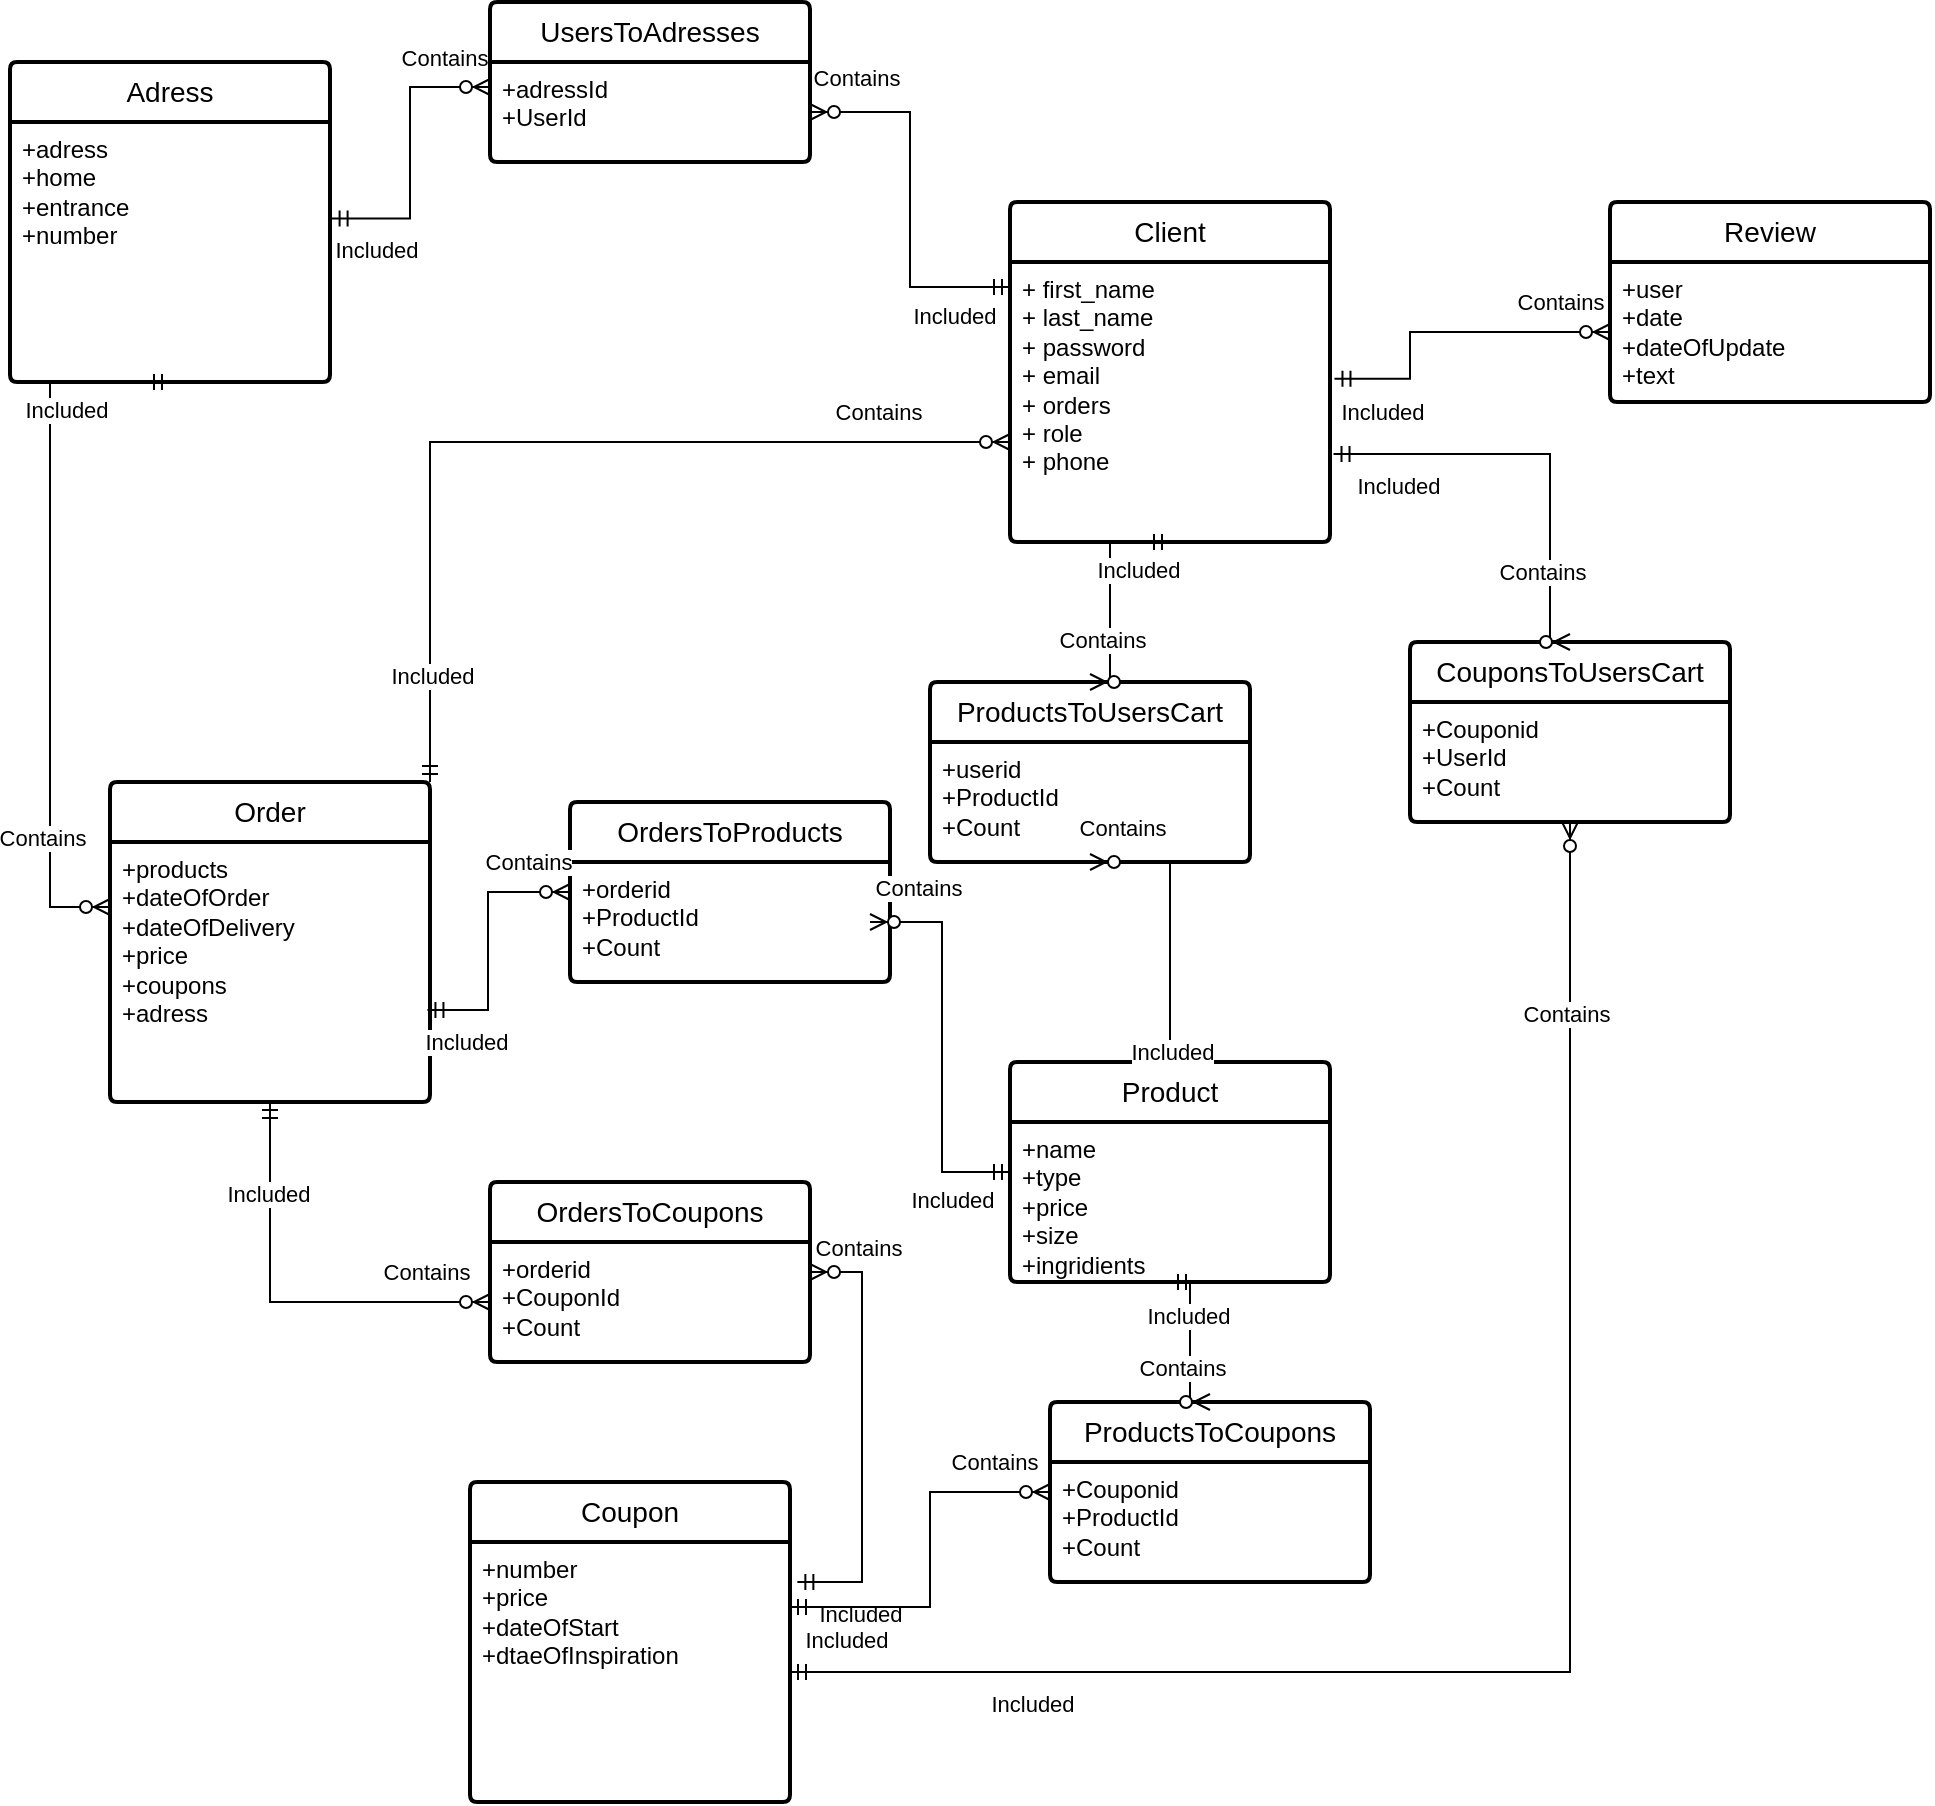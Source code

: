 <mxfile version="22.0.2" type="device">
  <diagram name="Страница — 1" id="j8NeaPQq4FaoW0YNu0MQ">
    <mxGraphModel dx="2088" dy="1857" grid="1" gridSize="10" guides="1" tooltips="1" connect="1" arrows="1" fold="1" page="1" pageScale="1" pageWidth="827" pageHeight="1169" math="0" shadow="0">
      <root>
        <mxCell id="0" />
        <mxCell id="1" parent="0" />
        <mxCell id="s82BNTiHbq3g5wNBVeE_-1" value="Client" style="swimlane;childLayout=stackLayout;horizontal=1;startSize=30;horizontalStack=0;rounded=1;fontSize=14;fontStyle=0;strokeWidth=2;resizeParent=0;resizeLast=1;shadow=0;dashed=0;align=center;arcSize=4;whiteSpace=wrap;html=1;" parent="1" vertex="1">
          <mxGeometry x="500" y="80" width="160" height="170" as="geometry" />
        </mxCell>
        <mxCell id="s82BNTiHbq3g5wNBVeE_-2" value="+ first_name&lt;br&gt;+ last_name&lt;br&gt;+ password&lt;br&gt;+ email&lt;br&gt;+ orders&lt;br&gt;+ role&lt;br&gt;+ phone" style="align=left;strokeColor=none;fillColor=none;spacingLeft=4;fontSize=12;verticalAlign=top;resizable=0;rotatable=0;part=1;html=1;" parent="s82BNTiHbq3g5wNBVeE_-1" vertex="1">
          <mxGeometry y="30" width="160" height="140" as="geometry" />
        </mxCell>
        <mxCell id="GTcmixg37_vYdclQBQrY-1" value="" style="fontSize=12;html=1;endArrow=ERzeroToMany;startArrow=ERmandOne;rounded=0;edgeStyle=elbowEdgeStyle;entryX=0;entryY=0.5;entryDx=0;entryDy=0;" parent="1" source="GTcmixg37_vYdclQBQrY-4" edge="1">
          <mxGeometry width="100" height="100" relative="1" as="geometry">
            <mxPoint x="90" y="245" as="sourcePoint" />
            <mxPoint x="500" y="200" as="targetPoint" />
            <Array as="points">
              <mxPoint x="210" y="285" />
            </Array>
          </mxGeometry>
        </mxCell>
        <mxCell id="GTcmixg37_vYdclQBQrY-2" value="Contains" style="edgeLabel;html=1;align=center;verticalAlign=middle;resizable=0;points=[];" parent="GTcmixg37_vYdclQBQrY-1" vertex="1" connectable="0">
          <mxGeometry x="0.726" y="-1" relative="1" as="geometry">
            <mxPoint x="-3" y="-16" as="offset" />
          </mxGeometry>
        </mxCell>
        <mxCell id="GTcmixg37_vYdclQBQrY-3" value="Included" style="edgeLabel;html=1;align=center;verticalAlign=middle;resizable=0;points=[];" parent="GTcmixg37_vYdclQBQrY-1" vertex="1" connectable="0">
          <mxGeometry x="-0.704" y="-1" relative="1" as="geometry">
            <mxPoint y="15" as="offset" />
          </mxGeometry>
        </mxCell>
        <mxCell id="GTcmixg37_vYdclQBQrY-4" value="Order" style="swimlane;childLayout=stackLayout;horizontal=1;startSize=30;horizontalStack=0;rounded=1;fontSize=14;fontStyle=0;strokeWidth=2;resizeParent=0;resizeLast=1;shadow=0;dashed=0;align=center;arcSize=4;whiteSpace=wrap;html=1;" parent="1" vertex="1">
          <mxGeometry x="50" y="370" width="160" height="160" as="geometry" />
        </mxCell>
        <mxCell id="GTcmixg37_vYdclQBQrY-5" value="+products&lt;br&gt;+dateOfOrder&lt;br&gt;+dateOfDelivery&lt;br&gt;+price&lt;br&gt;+coupons&lt;br&gt;+adress" style="align=left;strokeColor=none;fillColor=none;spacingLeft=4;fontSize=12;verticalAlign=top;resizable=0;rotatable=0;part=1;html=1;" parent="GTcmixg37_vYdclQBQrY-4" vertex="1">
          <mxGeometry y="30" width="160" height="130" as="geometry" />
        </mxCell>
        <mxCell id="GTcmixg37_vYdclQBQrY-8" value="Product" style="swimlane;childLayout=stackLayout;horizontal=1;startSize=30;horizontalStack=0;rounded=1;fontSize=14;fontStyle=0;strokeWidth=2;resizeParent=0;resizeLast=1;shadow=0;dashed=0;align=center;arcSize=4;whiteSpace=wrap;html=1;" parent="1" vertex="1">
          <mxGeometry x="500" y="510" width="160" height="110" as="geometry" />
        </mxCell>
        <mxCell id="GTcmixg37_vYdclQBQrY-9" value="+name&lt;br&gt;+type&lt;br&gt;+price&lt;br&gt;+size&lt;br&gt;+ingridients" style="align=left;strokeColor=none;fillColor=none;spacingLeft=4;fontSize=12;verticalAlign=top;resizable=0;rotatable=0;part=1;html=1;" parent="GTcmixg37_vYdclQBQrY-8" vertex="1">
          <mxGeometry y="30" width="160" height="80" as="geometry" />
        </mxCell>
        <mxCell id="GTcmixg37_vYdclQBQrY-20" value="Coupon" style="swimlane;childLayout=stackLayout;horizontal=1;startSize=30;horizontalStack=0;rounded=1;fontSize=14;fontStyle=0;strokeWidth=2;resizeParent=0;resizeLast=1;shadow=0;dashed=0;align=center;arcSize=4;whiteSpace=wrap;html=1;" parent="1" vertex="1">
          <mxGeometry x="230" y="720" width="160" height="160" as="geometry" />
        </mxCell>
        <mxCell id="GTcmixg37_vYdclQBQrY-21" value="+number&lt;br&gt;+price&lt;br&gt;+dateOfStart&lt;br&gt;+dtaeOfInspiration" style="align=left;strokeColor=none;fillColor=none;spacingLeft=4;fontSize=12;verticalAlign=top;resizable=0;rotatable=0;part=1;html=1;" parent="GTcmixg37_vYdclQBQrY-20" vertex="1">
          <mxGeometry y="30" width="160" height="130" as="geometry" />
        </mxCell>
        <mxCell id="GTcmixg37_vYdclQBQrY-25" value="Review" style="swimlane;childLayout=stackLayout;horizontal=1;startSize=30;horizontalStack=0;rounded=1;fontSize=14;fontStyle=0;strokeWidth=2;resizeParent=0;resizeLast=1;shadow=0;dashed=0;align=center;arcSize=4;whiteSpace=wrap;html=1;" parent="1" vertex="1">
          <mxGeometry x="800" y="80" width="160" height="100" as="geometry" />
        </mxCell>
        <mxCell id="GTcmixg37_vYdclQBQrY-26" value="+user&lt;br&gt;+date&lt;br&gt;+dateOfUpdate&lt;br&gt;+text" style="align=left;strokeColor=none;fillColor=none;spacingLeft=4;fontSize=12;verticalAlign=top;resizable=0;rotatable=0;part=1;html=1;" parent="GTcmixg37_vYdclQBQrY-25" vertex="1">
          <mxGeometry y="30" width="160" height="70" as="geometry" />
        </mxCell>
        <mxCell id="GTcmixg37_vYdclQBQrY-27" value="Adress" style="swimlane;childLayout=stackLayout;horizontal=1;startSize=30;horizontalStack=0;rounded=1;fontSize=14;fontStyle=0;strokeWidth=2;resizeParent=0;resizeLast=1;shadow=0;dashed=0;align=center;arcSize=4;whiteSpace=wrap;html=1;" parent="1" vertex="1">
          <mxGeometry y="10" width="160" height="160" as="geometry" />
        </mxCell>
        <mxCell id="GTcmixg37_vYdclQBQrY-28" value="+adress&lt;br&gt;+home&lt;br&gt;+entrance&lt;br&gt;+number&lt;br&gt;" style="align=left;strokeColor=none;fillColor=none;spacingLeft=4;fontSize=12;verticalAlign=top;resizable=0;rotatable=0;part=1;html=1;" parent="GTcmixg37_vYdclQBQrY-27" vertex="1">
          <mxGeometry y="30" width="160" height="130" as="geometry" />
        </mxCell>
        <mxCell id="GTcmixg37_vYdclQBQrY-29" value="" style="fontSize=12;html=1;endArrow=ERzeroToMany;startArrow=ERmandOne;rounded=0;edgeStyle=elbowEdgeStyle;exitX=1.005;exitY=0.371;exitDx=0;exitDy=0;exitPerimeter=0;entryX=0;entryY=0.25;entryDx=0;entryDy=0;" parent="1" source="GTcmixg37_vYdclQBQrY-28" edge="1" target="vJm-HgHADTFW0kuAcxGC-2">
          <mxGeometry width="100" height="100" relative="1" as="geometry">
            <mxPoint x="324" y="225" as="sourcePoint" />
            <mxPoint x="340" y="30" as="targetPoint" />
            <Array as="points">
              <mxPoint x="200" y="70" />
              <mxPoint x="300" y="80" />
            </Array>
          </mxGeometry>
        </mxCell>
        <mxCell id="GTcmixg37_vYdclQBQrY-30" value="Contains" style="edgeLabel;html=1;align=center;verticalAlign=middle;resizable=0;points=[];" parent="GTcmixg37_vYdclQBQrY-29" vertex="1" connectable="0">
          <mxGeometry x="0.726" y="-1" relative="1" as="geometry">
            <mxPoint x="-3" y="-16" as="offset" />
          </mxGeometry>
        </mxCell>
        <mxCell id="GTcmixg37_vYdclQBQrY-31" value="Included" style="edgeLabel;html=1;align=center;verticalAlign=middle;resizable=0;points=[];" parent="GTcmixg37_vYdclQBQrY-29" vertex="1" connectable="0">
          <mxGeometry x="-0.704" y="-1" relative="1" as="geometry">
            <mxPoint y="15" as="offset" />
          </mxGeometry>
        </mxCell>
        <mxCell id="GTcmixg37_vYdclQBQrY-32" value="" style="fontSize=12;html=1;endArrow=ERzeroToMany;startArrow=ERmandOne;rounded=0;edgeStyle=elbowEdgeStyle;entryX=0;entryY=0.25;entryDx=0;entryDy=0;exitX=0.5;exitY=1;exitDx=0;exitDy=0;" parent="1" source="GTcmixg37_vYdclQBQrY-28" target="GTcmixg37_vYdclQBQrY-5" edge="1">
          <mxGeometry width="100" height="100" relative="1" as="geometry">
            <mxPoint x="50" y="435" as="sourcePoint" />
            <mxPoint x="230" y="340" as="targetPoint" />
            <Array as="points">
              <mxPoint x="20" y="310" />
            </Array>
          </mxGeometry>
        </mxCell>
        <mxCell id="GTcmixg37_vYdclQBQrY-33" value="Contains" style="edgeLabel;html=1;align=center;verticalAlign=middle;resizable=0;points=[];" parent="GTcmixg37_vYdclQBQrY-32" vertex="1" connectable="0">
          <mxGeometry x="0.726" y="-1" relative="1" as="geometry">
            <mxPoint x="-3" y="-16" as="offset" />
          </mxGeometry>
        </mxCell>
        <mxCell id="GTcmixg37_vYdclQBQrY-34" value="Included" style="edgeLabel;html=1;align=center;verticalAlign=middle;resizable=0;points=[];" parent="GTcmixg37_vYdclQBQrY-32" vertex="1" connectable="0">
          <mxGeometry x="-0.704" y="-1" relative="1" as="geometry">
            <mxPoint y="15" as="offset" />
          </mxGeometry>
        </mxCell>
        <mxCell id="GTcmixg37_vYdclQBQrY-35" value="" style="fontSize=12;html=1;endArrow=ERzeroToMany;startArrow=ERmandOne;rounded=0;edgeStyle=elbowEdgeStyle;entryX=0;entryY=0.5;entryDx=0;entryDy=0;exitX=1.014;exitY=0.417;exitDx=0;exitDy=0;exitPerimeter=0;" parent="1" source="s82BNTiHbq3g5wNBVeE_-2" target="GTcmixg37_vYdclQBQrY-26" edge="1">
          <mxGeometry width="100" height="100" relative="1" as="geometry">
            <mxPoint x="660" y="435" as="sourcePoint" />
            <mxPoint x="840" y="340" as="targetPoint" />
            <Array as="points">
              <mxPoint x="700" y="190" />
            </Array>
          </mxGeometry>
        </mxCell>
        <mxCell id="GTcmixg37_vYdclQBQrY-36" value="Contains" style="edgeLabel;html=1;align=center;verticalAlign=middle;resizable=0;points=[];" parent="GTcmixg37_vYdclQBQrY-35" vertex="1" connectable="0">
          <mxGeometry x="0.726" y="-1" relative="1" as="geometry">
            <mxPoint x="-3" y="-16" as="offset" />
          </mxGeometry>
        </mxCell>
        <mxCell id="GTcmixg37_vYdclQBQrY-37" value="Included" style="edgeLabel;html=1;align=center;verticalAlign=middle;resizable=0;points=[];" parent="GTcmixg37_vYdclQBQrY-35" vertex="1" connectable="0">
          <mxGeometry x="-0.704" y="-1" relative="1" as="geometry">
            <mxPoint y="15" as="offset" />
          </mxGeometry>
        </mxCell>
        <mxCell id="vJm-HgHADTFW0kuAcxGC-1" value="UsersToAdresses" style="swimlane;childLayout=stackLayout;horizontal=1;startSize=30;horizontalStack=0;rounded=1;fontSize=14;fontStyle=0;strokeWidth=2;resizeParent=0;resizeLast=1;shadow=0;dashed=0;align=center;arcSize=4;whiteSpace=wrap;html=1;" vertex="1" parent="1">
          <mxGeometry x="240" y="-20" width="160" height="80" as="geometry" />
        </mxCell>
        <mxCell id="vJm-HgHADTFW0kuAcxGC-2" value="+adressId&lt;br&gt;+UserId" style="align=left;strokeColor=none;fillColor=none;spacingLeft=4;fontSize=12;verticalAlign=top;resizable=0;rotatable=0;part=1;html=1;" vertex="1" parent="vJm-HgHADTFW0kuAcxGC-1">
          <mxGeometry y="30" width="160" height="50" as="geometry" />
        </mxCell>
        <mxCell id="vJm-HgHADTFW0kuAcxGC-3" value="" style="fontSize=12;html=1;endArrow=ERzeroToMany;startArrow=ERmandOne;rounded=0;edgeStyle=elbowEdgeStyle;exitX=0;exitY=0.25;exitDx=0;exitDy=0;entryX=1;entryY=0.5;entryDx=0;entryDy=0;" edge="1" parent="1" source="s82BNTiHbq3g5wNBVeE_-1" target="vJm-HgHADTFW0kuAcxGC-2">
          <mxGeometry width="100" height="100" relative="1" as="geometry">
            <mxPoint x="171" y="98" as="sourcePoint" />
            <mxPoint x="264" y="13" as="targetPoint" />
            <Array as="points">
              <mxPoint x="450" y="80" />
              <mxPoint x="310" y="90" />
            </Array>
          </mxGeometry>
        </mxCell>
        <mxCell id="vJm-HgHADTFW0kuAcxGC-4" value="Contains" style="edgeLabel;html=1;align=center;verticalAlign=middle;resizable=0;points=[];" vertex="1" connectable="0" parent="vJm-HgHADTFW0kuAcxGC-3">
          <mxGeometry x="0.726" y="-1" relative="1" as="geometry">
            <mxPoint x="-3" y="-16" as="offset" />
          </mxGeometry>
        </mxCell>
        <mxCell id="vJm-HgHADTFW0kuAcxGC-5" value="Included" style="edgeLabel;html=1;align=center;verticalAlign=middle;resizable=0;points=[];" vertex="1" connectable="0" parent="vJm-HgHADTFW0kuAcxGC-3">
          <mxGeometry x="-0.704" y="-1" relative="1" as="geometry">
            <mxPoint y="15" as="offset" />
          </mxGeometry>
        </mxCell>
        <mxCell id="vJm-HgHADTFW0kuAcxGC-7" value="OrdersToProducts" style="swimlane;childLayout=stackLayout;horizontal=1;startSize=30;horizontalStack=0;rounded=1;fontSize=14;fontStyle=0;strokeWidth=2;resizeParent=0;resizeLast=1;shadow=0;dashed=0;align=center;arcSize=4;whiteSpace=wrap;html=1;" vertex="1" parent="1">
          <mxGeometry x="280" y="380" width="160" height="90" as="geometry" />
        </mxCell>
        <mxCell id="vJm-HgHADTFW0kuAcxGC-9" value="" style="fontSize=12;html=1;endArrow=ERzeroToMany;startArrow=ERmandOne;rounded=0;edgeStyle=elbowEdgeStyle;exitX=0;exitY=0.5;exitDx=0;exitDy=0;entryX=1;entryY=0.5;entryDx=0;entryDy=0;" edge="1" parent="vJm-HgHADTFW0kuAcxGC-7" source="GTcmixg37_vYdclQBQrY-8">
          <mxGeometry width="100" height="100" relative="1" as="geometry">
            <mxPoint x="236" y="148" as="sourcePoint" />
            <mxPoint x="150" y="60" as="targetPoint" />
            <Array as="points">
              <mxPoint x="186" y="105" />
              <mxPoint x="46" y="115" />
            </Array>
          </mxGeometry>
        </mxCell>
        <mxCell id="vJm-HgHADTFW0kuAcxGC-10" value="Contains" style="edgeLabel;html=1;align=center;verticalAlign=middle;resizable=0;points=[];" vertex="1" connectable="0" parent="vJm-HgHADTFW0kuAcxGC-9">
          <mxGeometry x="0.726" y="-1" relative="1" as="geometry">
            <mxPoint x="-3" y="-16" as="offset" />
          </mxGeometry>
        </mxCell>
        <mxCell id="vJm-HgHADTFW0kuAcxGC-11" value="Included" style="edgeLabel;html=1;align=center;verticalAlign=middle;resizable=0;points=[];" vertex="1" connectable="0" parent="vJm-HgHADTFW0kuAcxGC-9">
          <mxGeometry x="-0.704" y="-1" relative="1" as="geometry">
            <mxPoint y="15" as="offset" />
          </mxGeometry>
        </mxCell>
        <mxCell id="vJm-HgHADTFW0kuAcxGC-8" value="+orderid&lt;br&gt;+ProductId&lt;br&gt;+Count" style="align=left;strokeColor=none;fillColor=none;spacingLeft=4;fontSize=12;verticalAlign=top;resizable=0;rotatable=0;part=1;html=1;" vertex="1" parent="vJm-HgHADTFW0kuAcxGC-7">
          <mxGeometry y="30" width="160" height="60" as="geometry" />
        </mxCell>
        <mxCell id="vJm-HgHADTFW0kuAcxGC-12" value="" style="fontSize=12;html=1;endArrow=ERzeroToMany;startArrow=ERmandOne;rounded=0;edgeStyle=elbowEdgeStyle;exitX=0.992;exitY=0.646;exitDx=0;exitDy=0;exitPerimeter=0;" edge="1" parent="1" source="GTcmixg37_vYdclQBQrY-5">
          <mxGeometry width="100" height="100" relative="1" as="geometry">
            <mxPoint x="200" y="510" as="sourcePoint" />
            <mxPoint x="280" y="425" as="targetPoint" />
            <Array as="points">
              <mxPoint x="239" y="492" />
              <mxPoint x="339" y="502" />
            </Array>
          </mxGeometry>
        </mxCell>
        <mxCell id="vJm-HgHADTFW0kuAcxGC-13" value="Contains" style="edgeLabel;html=1;align=center;verticalAlign=middle;resizable=0;points=[];" vertex="1" connectable="0" parent="vJm-HgHADTFW0kuAcxGC-12">
          <mxGeometry x="0.726" y="-1" relative="1" as="geometry">
            <mxPoint x="-3" y="-16" as="offset" />
          </mxGeometry>
        </mxCell>
        <mxCell id="vJm-HgHADTFW0kuAcxGC-14" value="Included" style="edgeLabel;html=1;align=center;verticalAlign=middle;resizable=0;points=[];" vertex="1" connectable="0" parent="vJm-HgHADTFW0kuAcxGC-12">
          <mxGeometry x="-0.704" y="-1" relative="1" as="geometry">
            <mxPoint y="15" as="offset" />
          </mxGeometry>
        </mxCell>
        <mxCell id="vJm-HgHADTFW0kuAcxGC-16" value="OrdersToCoupons" style="swimlane;childLayout=stackLayout;horizontal=1;startSize=30;horizontalStack=0;rounded=1;fontSize=14;fontStyle=0;strokeWidth=2;resizeParent=0;resizeLast=1;shadow=0;dashed=0;align=center;arcSize=4;whiteSpace=wrap;html=1;" vertex="1" parent="1">
          <mxGeometry x="240" y="570" width="160" height="90" as="geometry" />
        </mxCell>
        <mxCell id="vJm-HgHADTFW0kuAcxGC-20" value="+orderid&lt;br&gt;+CouponId&lt;br&gt;+Count" style="align=left;strokeColor=none;fillColor=none;spacingLeft=4;fontSize=12;verticalAlign=top;resizable=0;rotatable=0;part=1;html=1;" vertex="1" parent="vJm-HgHADTFW0kuAcxGC-16">
          <mxGeometry y="30" width="160" height="60" as="geometry" />
        </mxCell>
        <mxCell id="vJm-HgHADTFW0kuAcxGC-17" value="" style="fontSize=12;html=1;endArrow=ERzeroToMany;startArrow=ERmandOne;rounded=0;edgeStyle=elbowEdgeStyle;exitX=1.023;exitY=0.154;exitDx=0;exitDy=0;exitPerimeter=0;entryX=1;entryY=0.25;entryDx=0;entryDy=0;" edge="1" parent="1" source="GTcmixg37_vYdclQBQrY-21" target="vJm-HgHADTFW0kuAcxGC-20">
          <mxGeometry width="100" height="100" relative="1" as="geometry">
            <mxPoint x="476" y="718" as="sourcePoint" />
            <mxPoint x="480" y="630" as="targetPoint" />
            <Array as="points">
              <mxPoint x="426" y="675" />
              <mxPoint x="286" y="685" />
            </Array>
          </mxGeometry>
        </mxCell>
        <mxCell id="vJm-HgHADTFW0kuAcxGC-18" value="Contains" style="edgeLabel;html=1;align=center;verticalAlign=middle;resizable=0;points=[];" vertex="1" connectable="0" parent="vJm-HgHADTFW0kuAcxGC-17">
          <mxGeometry x="0.726" y="-1" relative="1" as="geometry">
            <mxPoint x="-3" y="-16" as="offset" />
          </mxGeometry>
        </mxCell>
        <mxCell id="vJm-HgHADTFW0kuAcxGC-19" value="Included" style="edgeLabel;html=1;align=center;verticalAlign=middle;resizable=0;points=[];" vertex="1" connectable="0" parent="vJm-HgHADTFW0kuAcxGC-17">
          <mxGeometry x="-0.704" y="-1" relative="1" as="geometry">
            <mxPoint y="15" as="offset" />
          </mxGeometry>
        </mxCell>
        <mxCell id="vJm-HgHADTFW0kuAcxGC-22" value="" style="fontSize=12;html=1;endArrow=ERzeroToMany;startArrow=ERmandOne;rounded=0;edgeStyle=elbowEdgeStyle;exitX=0.5;exitY=1;exitDx=0;exitDy=0;entryX=0;entryY=0.5;entryDx=0;entryDy=0;" edge="1" parent="1" source="GTcmixg37_vYdclQBQrY-5" target="vJm-HgHADTFW0kuAcxGC-20">
          <mxGeometry width="100" height="100" relative="1" as="geometry">
            <mxPoint x="404" y="780" as="sourcePoint" />
            <mxPoint x="410" y="625" as="targetPoint" />
            <Array as="points">
              <mxPoint x="130" y="610" />
              <mxPoint x="296" y="695" />
            </Array>
          </mxGeometry>
        </mxCell>
        <mxCell id="vJm-HgHADTFW0kuAcxGC-23" value="Contains" style="edgeLabel;html=1;align=center;verticalAlign=middle;resizable=0;points=[];" vertex="1" connectable="0" parent="vJm-HgHADTFW0kuAcxGC-22">
          <mxGeometry x="0.726" y="-1" relative="1" as="geometry">
            <mxPoint x="-3" y="-16" as="offset" />
          </mxGeometry>
        </mxCell>
        <mxCell id="vJm-HgHADTFW0kuAcxGC-24" value="Included" style="edgeLabel;html=1;align=center;verticalAlign=middle;resizable=0;points=[];" vertex="1" connectable="0" parent="vJm-HgHADTFW0kuAcxGC-22">
          <mxGeometry x="-0.704" y="-1" relative="1" as="geometry">
            <mxPoint y="15" as="offset" />
          </mxGeometry>
        </mxCell>
        <mxCell id="vJm-HgHADTFW0kuAcxGC-25" value="ProductsToUsersCart" style="swimlane;childLayout=stackLayout;horizontal=1;startSize=30;horizontalStack=0;rounded=1;fontSize=14;fontStyle=0;strokeWidth=2;resizeParent=0;resizeLast=1;shadow=0;dashed=0;align=center;arcSize=4;whiteSpace=wrap;html=1;" vertex="1" parent="1">
          <mxGeometry x="460" y="320" width="160" height="90" as="geometry" />
        </mxCell>
        <mxCell id="vJm-HgHADTFW0kuAcxGC-29" value="+userid&lt;br&gt;+ProductId&lt;br&gt;+Count" style="align=left;strokeColor=none;fillColor=none;spacingLeft=4;fontSize=12;verticalAlign=top;resizable=0;rotatable=0;part=1;html=1;" vertex="1" parent="vJm-HgHADTFW0kuAcxGC-25">
          <mxGeometry y="30" width="160" height="60" as="geometry" />
        </mxCell>
        <mxCell id="vJm-HgHADTFW0kuAcxGC-31" value="" style="fontSize=12;html=1;endArrow=ERzeroToMany;startArrow=ERmandOne;rounded=0;edgeStyle=elbowEdgeStyle;entryX=0.5;entryY=0;entryDx=0;entryDy=0;exitX=0.5;exitY=1;exitDx=0;exitDy=0;" edge="1" parent="1" source="s82BNTiHbq3g5wNBVeE_-2" target="vJm-HgHADTFW0kuAcxGC-25">
          <mxGeometry width="100" height="100" relative="1" as="geometry">
            <mxPoint x="680" y="340" as="sourcePoint" />
            <mxPoint x="750" y="250" as="targetPoint" />
            <Array as="points">
              <mxPoint x="550" y="290" />
              <mxPoint x="646" y="305" />
            </Array>
          </mxGeometry>
        </mxCell>
        <mxCell id="vJm-HgHADTFW0kuAcxGC-32" value="Contains" style="edgeLabel;html=1;align=center;verticalAlign=middle;resizable=0;points=[];" vertex="1" connectable="0" parent="vJm-HgHADTFW0kuAcxGC-31">
          <mxGeometry x="0.726" y="-1" relative="1" as="geometry">
            <mxPoint x="-3" y="-16" as="offset" />
          </mxGeometry>
        </mxCell>
        <mxCell id="vJm-HgHADTFW0kuAcxGC-33" value="Included" style="edgeLabel;html=1;align=center;verticalAlign=middle;resizable=0;points=[];" vertex="1" connectable="0" parent="vJm-HgHADTFW0kuAcxGC-31">
          <mxGeometry x="-0.704" y="-1" relative="1" as="geometry">
            <mxPoint y="15" as="offset" />
          </mxGeometry>
        </mxCell>
        <mxCell id="vJm-HgHADTFW0kuAcxGC-26" value="" style="fontSize=12;html=1;endArrow=ERzeroToMany;startArrow=ERmandOne;rounded=0;edgeStyle=elbowEdgeStyle;exitX=0.5;exitY=0;exitDx=0;exitDy=0;entryX=0.5;entryY=1;entryDx=0;entryDy=0;" edge="1" parent="1" source="GTcmixg37_vYdclQBQrY-8" target="vJm-HgHADTFW0kuAcxGC-29">
          <mxGeometry width="100" height="100" relative="1" as="geometry">
            <mxPoint x="736" y="478" as="sourcePoint" />
            <mxPoint x="650" y="390" as="targetPoint" />
            <Array as="points">
              <mxPoint x="580" y="460" />
              <mxPoint x="546" y="445" />
            </Array>
          </mxGeometry>
        </mxCell>
        <mxCell id="vJm-HgHADTFW0kuAcxGC-27" value="Contains" style="edgeLabel;html=1;align=center;verticalAlign=middle;resizable=0;points=[];" vertex="1" connectable="0" parent="vJm-HgHADTFW0kuAcxGC-26">
          <mxGeometry x="0.726" y="-1" relative="1" as="geometry">
            <mxPoint x="-3" y="-16" as="offset" />
          </mxGeometry>
        </mxCell>
        <mxCell id="vJm-HgHADTFW0kuAcxGC-28" value="Included" style="edgeLabel;html=1;align=center;verticalAlign=middle;resizable=0;points=[];" vertex="1" connectable="0" parent="vJm-HgHADTFW0kuAcxGC-26">
          <mxGeometry x="-0.704" y="-1" relative="1" as="geometry">
            <mxPoint y="15" as="offset" />
          </mxGeometry>
        </mxCell>
        <mxCell id="vJm-HgHADTFW0kuAcxGC-35" value="CouponsToUsersCart" style="swimlane;childLayout=stackLayout;horizontal=1;startSize=30;horizontalStack=0;rounded=1;fontSize=14;fontStyle=0;strokeWidth=2;resizeParent=0;resizeLast=1;shadow=0;dashed=0;align=center;arcSize=4;whiteSpace=wrap;html=1;" vertex="1" parent="1">
          <mxGeometry x="700" y="300" width="160" height="90" as="geometry" />
        </mxCell>
        <mxCell id="vJm-HgHADTFW0kuAcxGC-36" value="+Couponid&lt;br&gt;+UserId&lt;br&gt;+Count" style="align=left;strokeColor=none;fillColor=none;spacingLeft=4;fontSize=12;verticalAlign=top;resizable=0;rotatable=0;part=1;html=1;" vertex="1" parent="vJm-HgHADTFW0kuAcxGC-35">
          <mxGeometry y="30" width="160" height="60" as="geometry" />
        </mxCell>
        <mxCell id="vJm-HgHADTFW0kuAcxGC-37" value="" style="fontSize=12;html=1;endArrow=ERzeroToMany;startArrow=ERmandOne;rounded=0;edgeStyle=elbowEdgeStyle;entryX=0.5;entryY=0;entryDx=0;entryDy=0;exitX=1.011;exitY=0.686;exitDx=0;exitDy=0;exitPerimeter=0;" edge="1" parent="1" source="s82BNTiHbq3g5wNBVeE_-2" target="vJm-HgHADTFW0kuAcxGC-35">
          <mxGeometry width="100" height="100" relative="1" as="geometry">
            <mxPoint x="672" y="250" as="sourcePoint" />
            <mxPoint x="810" y="227" as="targetPoint" />
            <Array as="points">
              <mxPoint x="770" y="250" />
            </Array>
          </mxGeometry>
        </mxCell>
        <mxCell id="vJm-HgHADTFW0kuAcxGC-38" value="Contains" style="edgeLabel;html=1;align=center;verticalAlign=middle;resizable=0;points=[];" vertex="1" connectable="0" parent="vJm-HgHADTFW0kuAcxGC-37">
          <mxGeometry x="0.726" y="-1" relative="1" as="geometry">
            <mxPoint x="-3" y="-16" as="offset" />
          </mxGeometry>
        </mxCell>
        <mxCell id="vJm-HgHADTFW0kuAcxGC-39" value="Included" style="edgeLabel;html=1;align=center;verticalAlign=middle;resizable=0;points=[];" vertex="1" connectable="0" parent="vJm-HgHADTFW0kuAcxGC-37">
          <mxGeometry x="-0.704" y="-1" relative="1" as="geometry">
            <mxPoint y="15" as="offset" />
          </mxGeometry>
        </mxCell>
        <mxCell id="vJm-HgHADTFW0kuAcxGC-40" value="" style="fontSize=12;html=1;endArrow=ERzeroToMany;startArrow=ERmandOne;rounded=0;edgeStyle=elbowEdgeStyle;entryX=0.5;entryY=1;entryDx=0;entryDy=0;exitX=1;exitY=0.5;exitDx=0;exitDy=0;" edge="1" parent="1" source="GTcmixg37_vYdclQBQrY-21" target="vJm-HgHADTFW0kuAcxGC-36">
          <mxGeometry width="100" height="100" relative="1" as="geometry">
            <mxPoint x="510" y="700" as="sourcePoint" />
            <mxPoint x="790" y="570" as="targetPoint" />
            <Array as="points">
              <mxPoint x="780" y="520" />
            </Array>
          </mxGeometry>
        </mxCell>
        <mxCell id="vJm-HgHADTFW0kuAcxGC-41" value="Contains" style="edgeLabel;html=1;align=center;verticalAlign=middle;resizable=0;points=[];" vertex="1" connectable="0" parent="vJm-HgHADTFW0kuAcxGC-40">
          <mxGeometry x="0.726" y="-1" relative="1" as="geometry">
            <mxPoint x="-3" y="-16" as="offset" />
          </mxGeometry>
        </mxCell>
        <mxCell id="vJm-HgHADTFW0kuAcxGC-42" value="Included" style="edgeLabel;html=1;align=center;verticalAlign=middle;resizable=0;points=[];" vertex="1" connectable="0" parent="vJm-HgHADTFW0kuAcxGC-40">
          <mxGeometry x="-0.704" y="-1" relative="1" as="geometry">
            <mxPoint y="15" as="offset" />
          </mxGeometry>
        </mxCell>
        <mxCell id="vJm-HgHADTFW0kuAcxGC-43" value="ProductsToCoupons" style="swimlane;childLayout=stackLayout;horizontal=1;startSize=30;horizontalStack=0;rounded=1;fontSize=14;fontStyle=0;strokeWidth=2;resizeParent=0;resizeLast=1;shadow=0;dashed=0;align=center;arcSize=4;whiteSpace=wrap;html=1;" vertex="1" parent="1">
          <mxGeometry x="520" y="680" width="160" height="90" as="geometry" />
        </mxCell>
        <mxCell id="vJm-HgHADTFW0kuAcxGC-44" value="+Couponid&lt;br&gt;+ProductId&lt;br&gt;+Count" style="align=left;strokeColor=none;fillColor=none;spacingLeft=4;fontSize=12;verticalAlign=top;resizable=0;rotatable=0;part=1;html=1;" vertex="1" parent="vJm-HgHADTFW0kuAcxGC-43">
          <mxGeometry y="30" width="160" height="60" as="geometry" />
        </mxCell>
        <mxCell id="vJm-HgHADTFW0kuAcxGC-45" value="" style="fontSize=12;html=1;endArrow=ERzeroToMany;startArrow=ERmandOne;rounded=0;edgeStyle=elbowEdgeStyle;exitX=1;exitY=0.25;exitDx=0;exitDy=0;entryX=0;entryY=0.5;entryDx=0;entryDy=0;" edge="1" parent="1" source="GTcmixg37_vYdclQBQrY-21" target="vJm-HgHADTFW0kuAcxGC-43">
          <mxGeometry width="100" height="100" relative="1" as="geometry">
            <mxPoint x="500" y="995" as="sourcePoint" />
            <mxPoint x="430" y="870" as="targetPoint" />
            <Array as="points">
              <mxPoint x="460" y="780" />
              <mxPoint x="326" y="925" />
            </Array>
          </mxGeometry>
        </mxCell>
        <mxCell id="vJm-HgHADTFW0kuAcxGC-46" value="Contains" style="edgeLabel;html=1;align=center;verticalAlign=middle;resizable=0;points=[];" vertex="1" connectable="0" parent="vJm-HgHADTFW0kuAcxGC-45">
          <mxGeometry x="0.726" y="-1" relative="1" as="geometry">
            <mxPoint x="-3" y="-16" as="offset" />
          </mxGeometry>
        </mxCell>
        <mxCell id="vJm-HgHADTFW0kuAcxGC-47" value="Included" style="edgeLabel;html=1;align=center;verticalAlign=middle;resizable=0;points=[];" vertex="1" connectable="0" parent="vJm-HgHADTFW0kuAcxGC-45">
          <mxGeometry x="-0.704" y="-1" relative="1" as="geometry">
            <mxPoint y="15" as="offset" />
          </mxGeometry>
        </mxCell>
        <mxCell id="vJm-HgHADTFW0kuAcxGC-48" value="" style="fontSize=12;html=1;endArrow=ERzeroToMany;startArrow=ERmandOne;rounded=0;edgeStyle=elbowEdgeStyle;exitX=0.5;exitY=1;exitDx=0;exitDy=0;entryX=0.5;entryY=0;entryDx=0;entryDy=0;" edge="1" parent="1" source="GTcmixg37_vYdclQBQrY-9" target="vJm-HgHADTFW0kuAcxGC-43">
          <mxGeometry width="100" height="100" relative="1" as="geometry">
            <mxPoint x="520" y="585" as="sourcePoint" />
            <mxPoint x="450" y="460" as="targetPoint" />
            <Array as="points">
              <mxPoint x="590" y="650" />
              <mxPoint x="346" y="515" />
            </Array>
          </mxGeometry>
        </mxCell>
        <mxCell id="vJm-HgHADTFW0kuAcxGC-49" value="Contains" style="edgeLabel;html=1;align=center;verticalAlign=middle;resizable=0;points=[];" vertex="1" connectable="0" parent="vJm-HgHADTFW0kuAcxGC-48">
          <mxGeometry x="0.726" y="-1" relative="1" as="geometry">
            <mxPoint x="-3" y="-16" as="offset" />
          </mxGeometry>
        </mxCell>
        <mxCell id="vJm-HgHADTFW0kuAcxGC-50" value="Included" style="edgeLabel;html=1;align=center;verticalAlign=middle;resizable=0;points=[];" vertex="1" connectable="0" parent="vJm-HgHADTFW0kuAcxGC-48">
          <mxGeometry x="-0.704" y="-1" relative="1" as="geometry">
            <mxPoint y="15" as="offset" />
          </mxGeometry>
        </mxCell>
      </root>
    </mxGraphModel>
  </diagram>
</mxfile>
